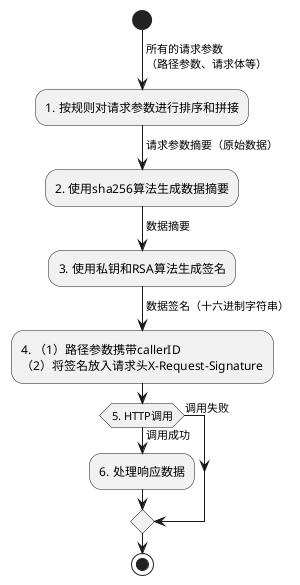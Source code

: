 @startuml
'https://plantuml.com/activity-diagram-beta
start
-> 所有的请求参数
（路径参数、请求体等）;
:1. 按规则对请求参数进行排序和拼接;
-> 请求参数摘要（原始数据）;
:2. 使用sha256算法生成数据摘要;
-> 数据摘要;
:3. 使用私钥和RSA算法生成签名;
-> 数据签名（十六进制字符串）;
:4. （1）路径参数携带callerID
（2）将签名放入请求头X-Request-Signature;
if (5. HTTP调用) then (调用成功)
    :6. 处理响应数据;
else (调用失败)
endif
stop
@enduml

@enduml

